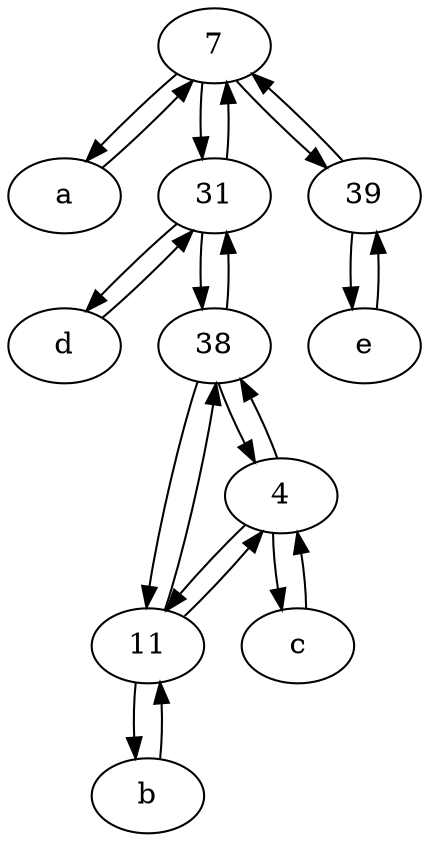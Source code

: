 digraph  {
	7;
	e [pos="30,50!"];
	a [pos="40,10!"];
	31;
	d [pos="20,30!"];
	11;
	b [pos="50,20!"];
	c [pos="20,10!"];
	4;
	39;
	38;
	38 -> 31;
	39 -> e;
	4 -> c;
	4 -> 11;
	4 -> 38;
	38 -> 4;
	c -> 4;
	39 -> 7;
	7 -> a;
	11 -> 4;
	d -> 31;
	11 -> 38;
	7 -> 39;
	31 -> d;
	b -> 11;
	31 -> 7;
	11 -> b;
	31 -> 38;
	38 -> 11;
	a -> 7;
	e -> 39;
	7 -> 31;

	}